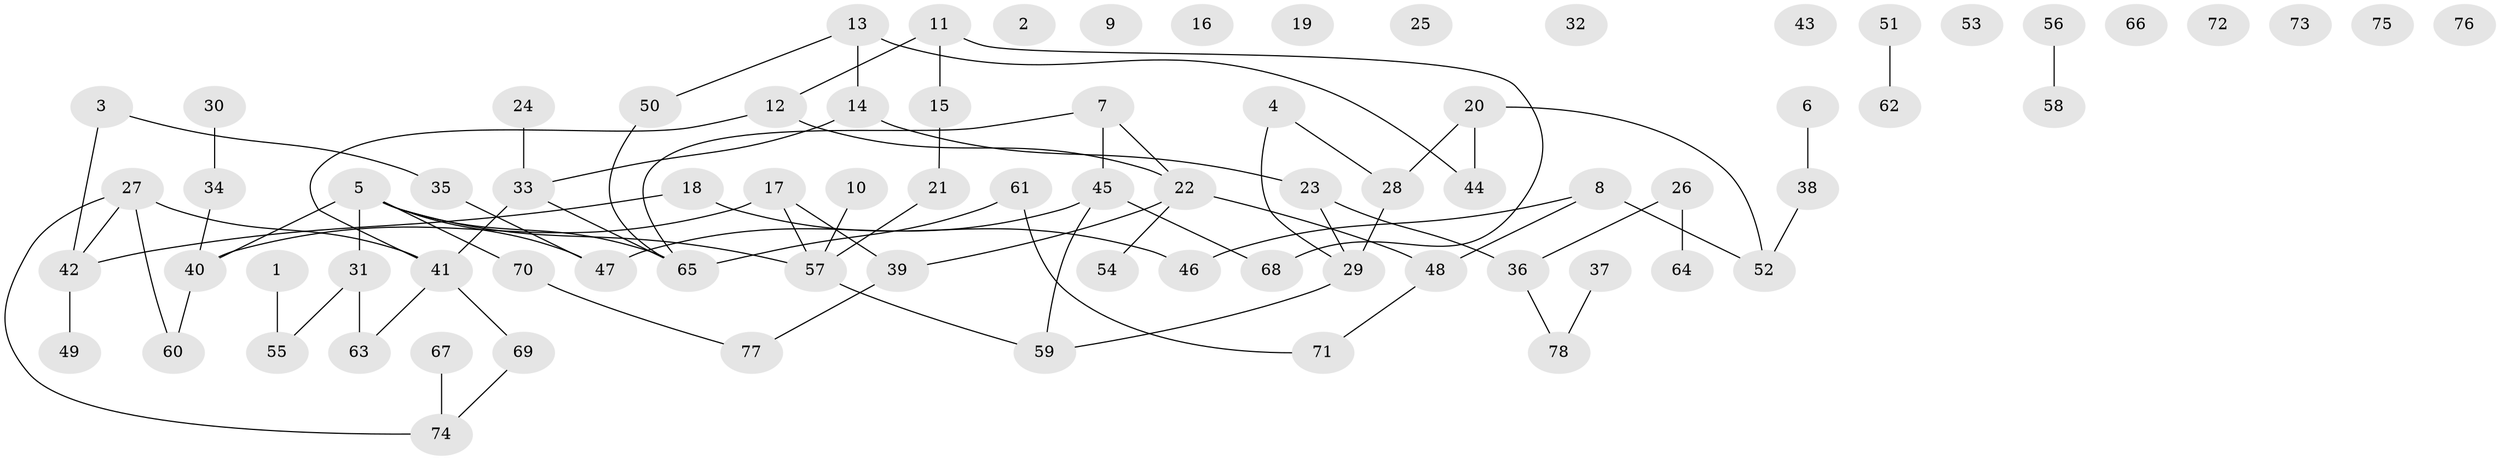 // coarse degree distribution, {1: 0.18, 0: 0.3, 4: 0.14, 8: 0.02, 3: 0.24, 2: 0.06, 7: 0.02, 5: 0.04}
// Generated by graph-tools (version 1.1) at 2025/41/03/06/25 10:41:21]
// undirected, 78 vertices, 81 edges
graph export_dot {
graph [start="1"]
  node [color=gray90,style=filled];
  1;
  2;
  3;
  4;
  5;
  6;
  7;
  8;
  9;
  10;
  11;
  12;
  13;
  14;
  15;
  16;
  17;
  18;
  19;
  20;
  21;
  22;
  23;
  24;
  25;
  26;
  27;
  28;
  29;
  30;
  31;
  32;
  33;
  34;
  35;
  36;
  37;
  38;
  39;
  40;
  41;
  42;
  43;
  44;
  45;
  46;
  47;
  48;
  49;
  50;
  51;
  52;
  53;
  54;
  55;
  56;
  57;
  58;
  59;
  60;
  61;
  62;
  63;
  64;
  65;
  66;
  67;
  68;
  69;
  70;
  71;
  72;
  73;
  74;
  75;
  76;
  77;
  78;
  1 -- 55;
  3 -- 35;
  3 -- 42;
  4 -- 28;
  4 -- 29;
  5 -- 31;
  5 -- 40;
  5 -- 47;
  5 -- 57;
  5 -- 65;
  5 -- 70;
  6 -- 38;
  7 -- 22;
  7 -- 45;
  7 -- 65;
  8 -- 46;
  8 -- 48;
  8 -- 52;
  10 -- 57;
  11 -- 12;
  11 -- 15;
  11 -- 68;
  12 -- 22;
  12 -- 41;
  13 -- 14;
  13 -- 44;
  13 -- 50;
  14 -- 23;
  14 -- 33;
  15 -- 21;
  17 -- 39;
  17 -- 40;
  17 -- 57;
  18 -- 42;
  18 -- 46;
  20 -- 28;
  20 -- 44;
  20 -- 52;
  21 -- 57;
  22 -- 39;
  22 -- 48;
  22 -- 54;
  23 -- 29;
  23 -- 36;
  24 -- 33;
  26 -- 36;
  26 -- 64;
  27 -- 41;
  27 -- 42;
  27 -- 60;
  27 -- 74;
  28 -- 29;
  29 -- 59;
  30 -- 34;
  31 -- 55;
  31 -- 63;
  33 -- 41;
  33 -- 65;
  34 -- 40;
  35 -- 47;
  36 -- 78;
  37 -- 78;
  38 -- 52;
  39 -- 77;
  40 -- 60;
  41 -- 63;
  41 -- 69;
  42 -- 49;
  45 -- 47;
  45 -- 59;
  45 -- 68;
  48 -- 71;
  50 -- 65;
  51 -- 62;
  56 -- 58;
  57 -- 59;
  61 -- 65;
  61 -- 71;
  67 -- 74;
  69 -- 74;
  70 -- 77;
}
